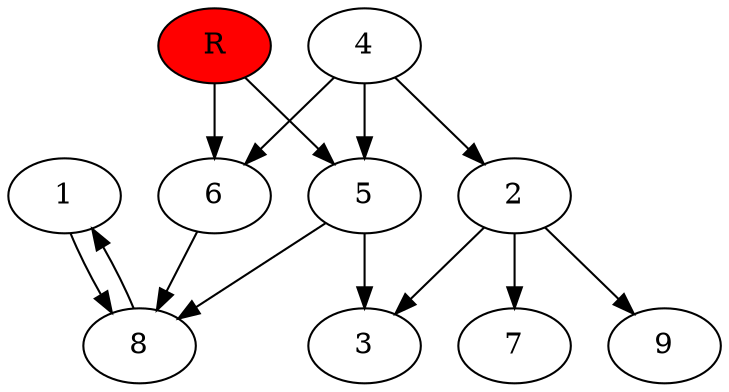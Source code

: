 digraph prb26977 {
	1
	2
	3
	4
	5
	6
	7
	8
	R [fillcolor="#ff0000" style=filled]
	1 -> 8
	2 -> 3
	2 -> 7
	2 -> 9
	4 -> 2
	4 -> 5
	4 -> 6
	5 -> 3
	5 -> 8
	6 -> 8
	8 -> 1
	R -> 5
	R -> 6
}

